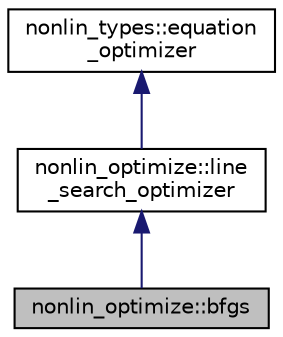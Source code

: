 digraph "nonlin_optimize::bfgs"
{
  edge [fontname="Helvetica",fontsize="10",labelfontname="Helvetica",labelfontsize="10"];
  node [fontname="Helvetica",fontsize="10",shape=record];
  Node3 [label="nonlin_optimize::bfgs",height=0.2,width=0.4,color="black", fillcolor="grey75", style="filled", fontcolor="black"];
  Node4 -> Node3 [dir="back",color="midnightblue",fontsize="10",style="solid",fontname="Helvetica"];
  Node4 [label="nonlin_optimize::line\l_search_optimizer",height=0.2,width=0.4,color="black", fillcolor="white", style="filled",URL="$structnonlin__optimize_1_1line__search__optimizer.html",tooltip="A class describing equation optimizers that use a line search algorithm to improve convergence behavi..."];
  Node5 -> Node4 [dir="back",color="midnightblue",fontsize="10",style="solid",fontname="Helvetica"];
  Node5 [label="nonlin_types::equation\l_optimizer",height=0.2,width=0.4,color="black", fillcolor="white", style="filled",URL="$structnonlin__types_1_1equation__optimizer.html",tooltip="A base class for optimization of an equation of multiple variables. "];
}
